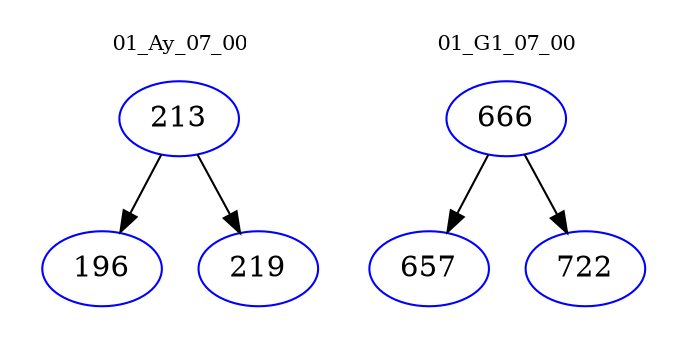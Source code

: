 digraph{
subgraph cluster_0 {
color = white
label = "01_Ay_07_00";
fontsize=10;
T0_213 [label="213", color="blue"]
T0_213 -> T0_196 [color="black"]
T0_196 [label="196", color="blue"]
T0_213 -> T0_219 [color="black"]
T0_219 [label="219", color="blue"]
}
subgraph cluster_1 {
color = white
label = "01_G1_07_00";
fontsize=10;
T1_666 [label="666", color="blue"]
T1_666 -> T1_657 [color="black"]
T1_657 [label="657", color="blue"]
T1_666 -> T1_722 [color="black"]
T1_722 [label="722", color="blue"]
}
}
